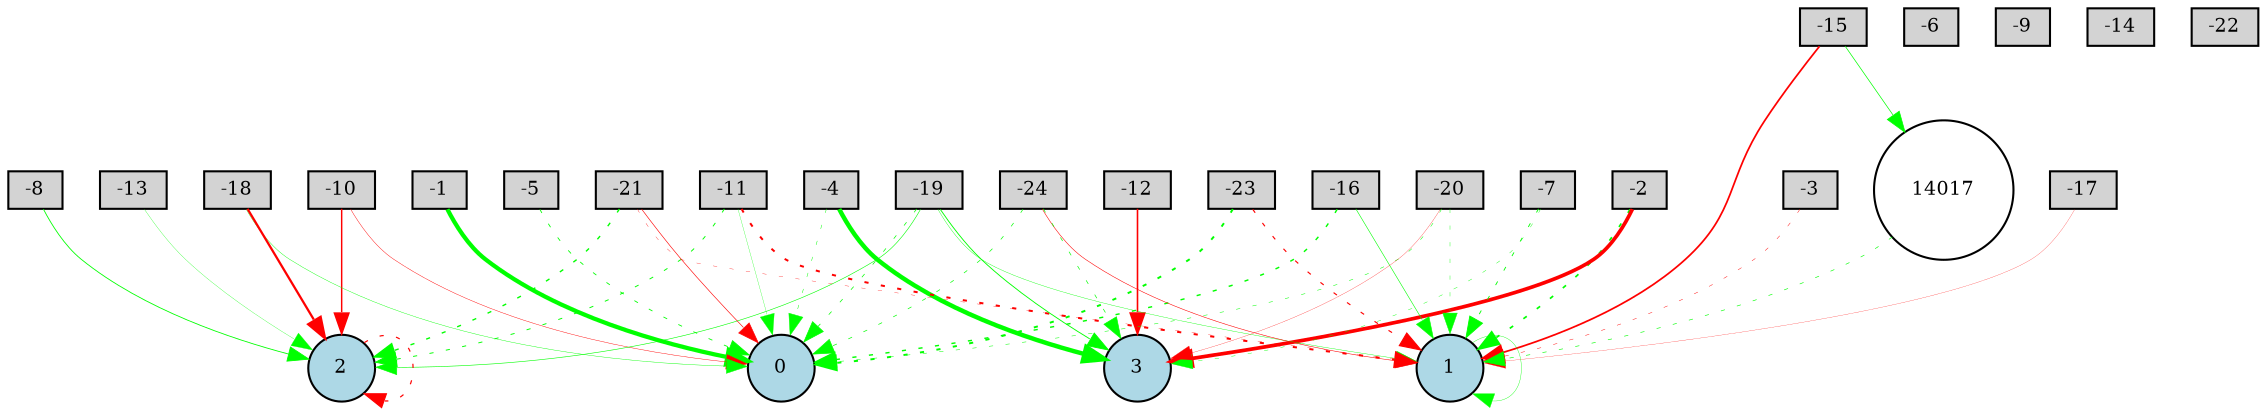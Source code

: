 digraph {
	node [fontsize=9 height=0.2 shape=circle width=0.2]
	-1 [fillcolor=lightgray shape=box style=filled]
	-2 [fillcolor=lightgray shape=box style=filled]
	-3 [fillcolor=lightgray shape=box style=filled]
	-4 [fillcolor=lightgray shape=box style=filled]
	-5 [fillcolor=lightgray shape=box style=filled]
	-6 [fillcolor=lightgray shape=box style=filled]
	-7 [fillcolor=lightgray shape=box style=filled]
	-8 [fillcolor=lightgray shape=box style=filled]
	-9 [fillcolor=lightgray shape=box style=filled]
	-10 [fillcolor=lightgray shape=box style=filled]
	-11 [fillcolor=lightgray shape=box style=filled]
	-12 [fillcolor=lightgray shape=box style=filled]
	-13 [fillcolor=lightgray shape=box style=filled]
	-14 [fillcolor=lightgray shape=box style=filled]
	-15 [fillcolor=lightgray shape=box style=filled]
	-16 [fillcolor=lightgray shape=box style=filled]
	-17 [fillcolor=lightgray shape=box style=filled]
	-18 [fillcolor=lightgray shape=box style=filled]
	-19 [fillcolor=lightgray shape=box style=filled]
	-20 [fillcolor=lightgray shape=box style=filled]
	-21 [fillcolor=lightgray shape=box style=filled]
	-22 [fillcolor=lightgray shape=box style=filled]
	-23 [fillcolor=lightgray shape=box style=filled]
	-24 [fillcolor=lightgray shape=box style=filled]
	0 [fillcolor=lightblue style=filled]
	1 [fillcolor=lightblue style=filled]
	2 [fillcolor=lightblue style=filled]
	3 [fillcolor=lightblue style=filled]
	14017 [fillcolor=white style=filled]
	-5 -> 0 [color=green penwidth=0.40461953366584225 style=dotted]
	-19 -> 1 [color=green penwidth=0.18198164156053687 style=solid]
	-23 -> 0 [color=green penwidth=0.9365738839190895 style=dotted]
	-10 -> 2 [color=red penwidth=0.6988165549295307 style=solid]
	-18 -> 0 [color=green penwidth=0.195541448185835 style=solid]
	-1 -> 0 [color=green penwidth=2.046542490679235 style=solid]
	-20 -> 0 [color=green penwidth=0.23881931080505073 style=dotted]
	-24 -> 1 [color=red penwidth=0.26054171068126963 style=solid]
	-11 -> 1 [color=red penwidth=0.9555047579356927 style=dotted]
	1 -> 1 [color=green penwidth=0.17741403056181737 style=solid]
	-24 -> 3 [color=green penwidth=0.3215801198213278 style=dotted]
	-15 -> 14017 [color=green penwidth=0.3385855635080236 style=solid]
	-16 -> 1 [color=green penwidth=0.2804457504963618 style=solid]
	-21 -> 1 [color=red penwidth=0.15698713392827413 style=dotted]
	-18 -> 2 [color=red penwidth=1.0826799187302565 style=solid]
	-4 -> 0 [color=green penwidth=0.22253186592616847 style=dotted]
	-20 -> 1 [color=green penwidth=0.18866706328578525 style=dotted]
	-11 -> 2 [color=green penwidth=0.45507962714290306 style=dotted]
	-20 -> 3 [color=red penwidth=0.13063770449632234 style=solid]
	-2 -> 1 [color=green penwidth=0.8188214800344241 style=dotted]
	-12 -> 3 [color=red penwidth=0.7634362402254596 style=solid]
	-19 -> 2 [color=green penwidth=0.28034993175289324 style=solid]
	-23 -> 1 [color=red penwidth=0.5516279154399525 style=dotted]
	-11 -> 0 [color=green penwidth=0.13635778516197594 style=solid]
	-3 -> 1 [color=red penwidth=0.21126642030743542 style=dotted]
	-2 -> 3 [color=red penwidth=1.775669928131589 style=solid]
	-21 -> 2 [color=green penwidth=0.6676363784547982 style=dotted]
	-19 -> 3 [color=green penwidth=0.42707926100790217 style=solid]
	-19 -> 0 [color=green penwidth=0.3430402661595574 style=dotted]
	-15 -> 1 [color=red penwidth=0.8357639986331719 style=solid]
	-4 -> 3 [color=green penwidth=2.143753248301008 style=solid]
	-17 -> 1 [color=red penwidth=0.11121360223406003 style=solid]
	-21 -> 0 [color=red penwidth=0.29595129947327103 style=solid]
	-13 -> 2 [color=green penwidth=0.13997816385899944 style=solid]
	-16 -> 0 [color=green penwidth=0.685613345873826 style=dotted]
	-7 -> 1 [color=green penwidth=0.42205366002489986 style=dotted]
	2 -> 2 [color=red penwidth=0.5766967361941043 style=dotted]
	-10 -> 0 [color=red penwidth=0.20582408840207678 style=solid]
	-7 -> 3 [color=green penwidth=0.19217948087752967 style=dotted]
	14017 -> 1 [color=green penwidth=0.29434097709716656 style=dotted]
	-24 -> 0 [color=green penwidth=0.32595720357333713 style=dotted]
	-8 -> 2 [color=green penwidth=0.4052987045513661 style=solid]
}
